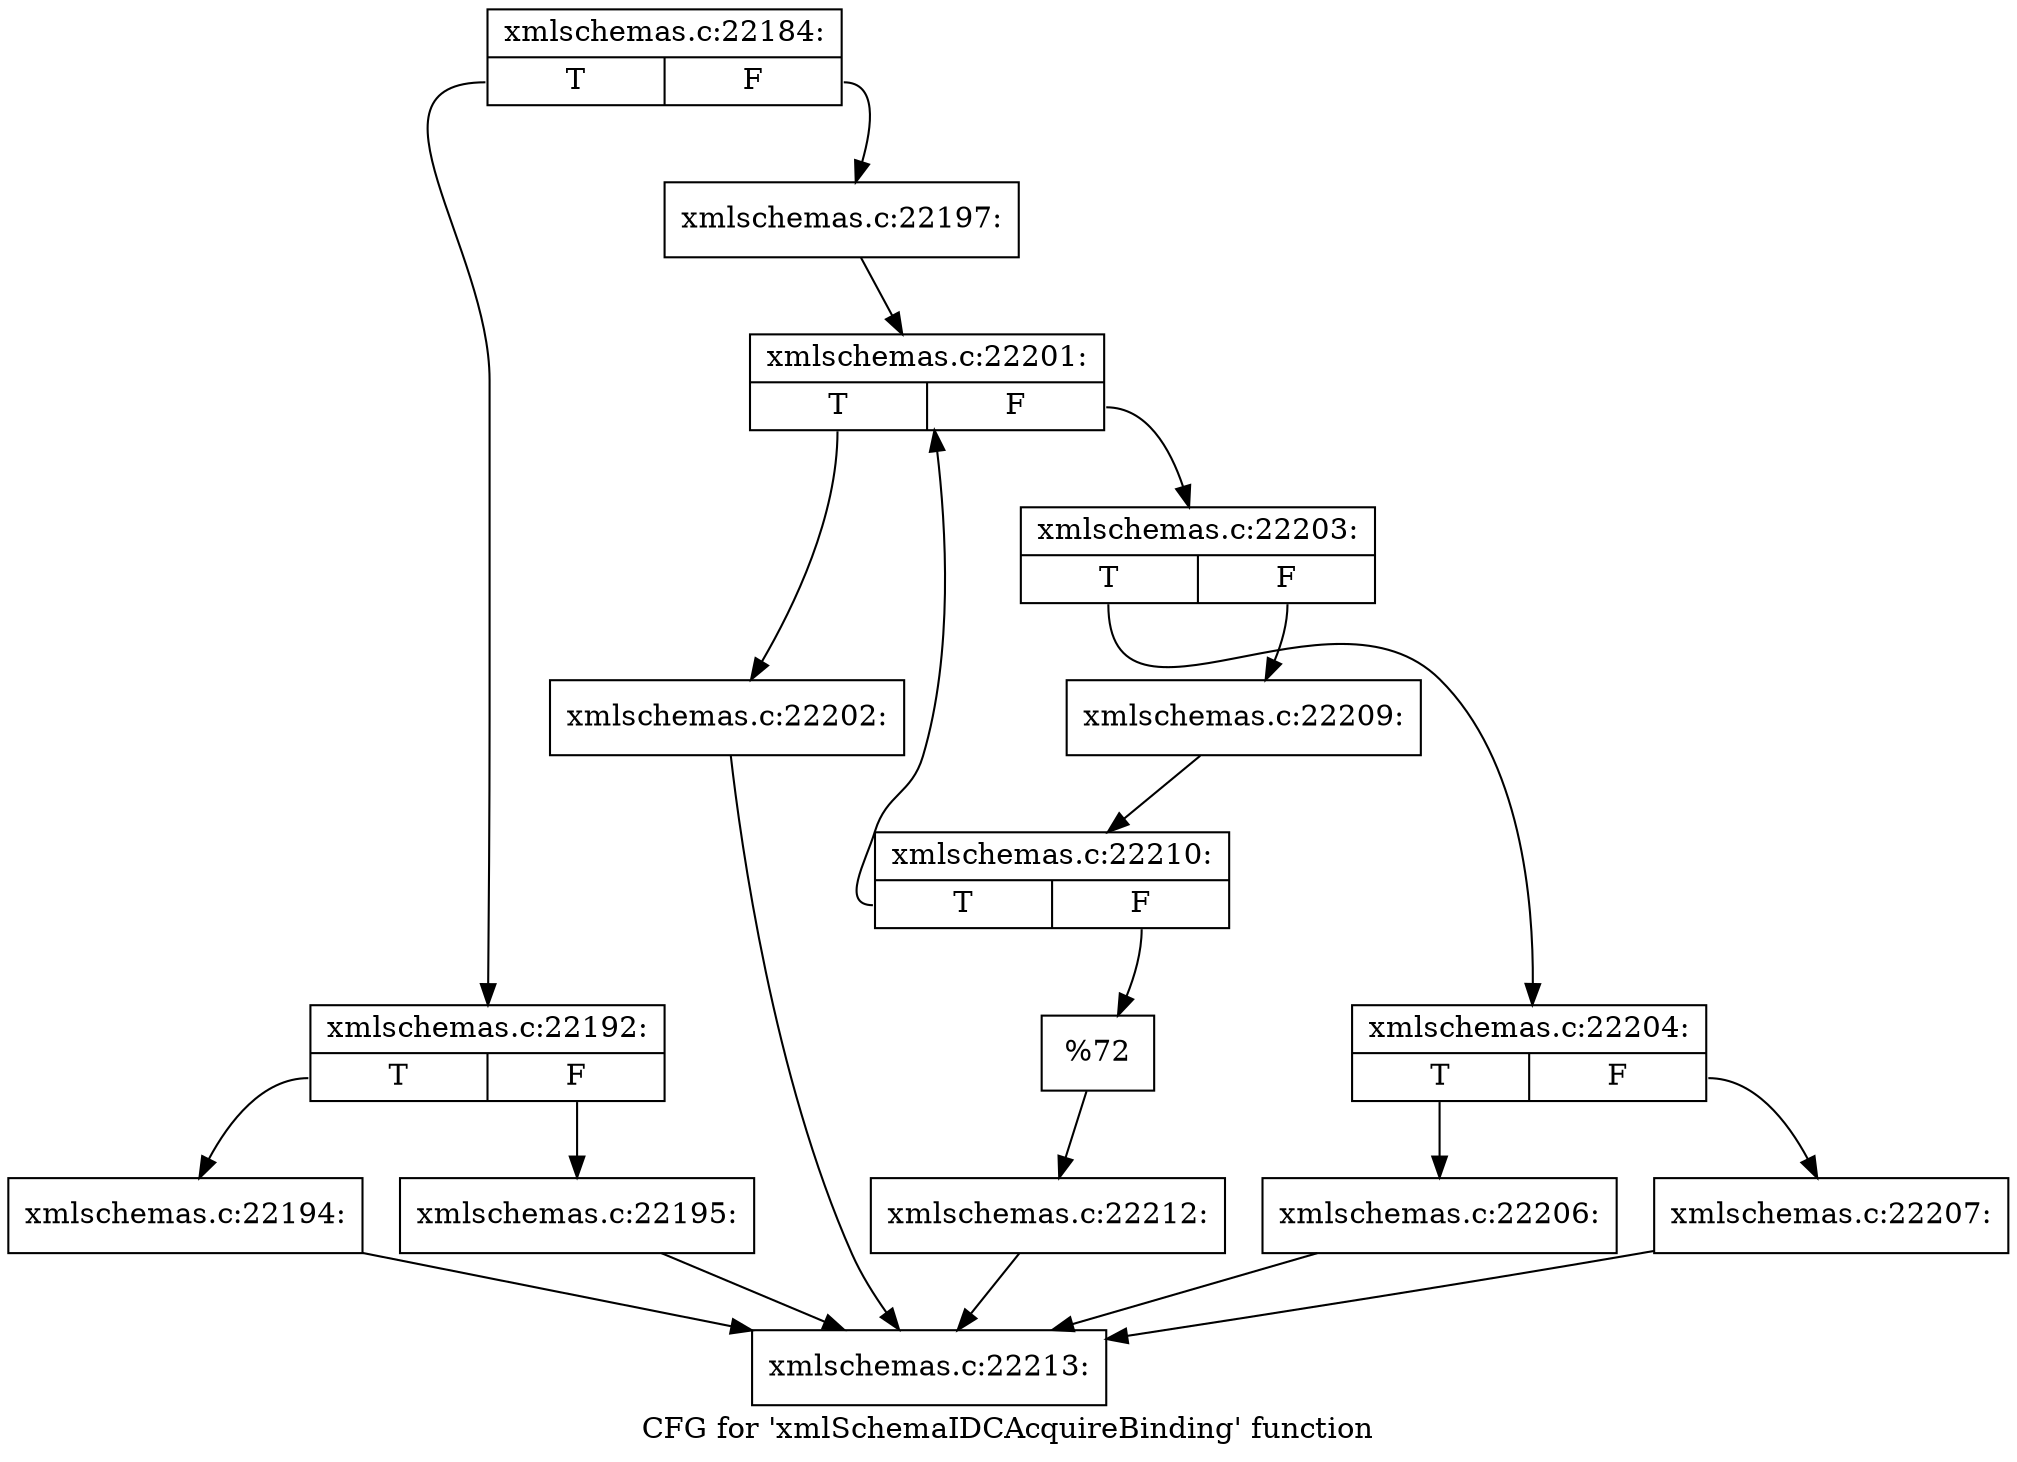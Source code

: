 digraph "CFG for 'xmlSchemaIDCAcquireBinding' function" {
	label="CFG for 'xmlSchemaIDCAcquireBinding' function";

	Node0x4d947d0 [shape=record,label="{xmlschemas.c:22184:|{<s0>T|<s1>F}}"];
	Node0x4d947d0:s0 -> Node0x5642550;
	Node0x4d947d0:s1 -> Node0x56425f0;
	Node0x5642550 [shape=record,label="{xmlschemas.c:22192:|{<s0>T|<s1>F}}"];
	Node0x5642550:s0 -> Node0x5643350;
	Node0x5642550:s1 -> Node0x5643980;
	Node0x5643350 [shape=record,label="{xmlschemas.c:22194:}"];
	Node0x5643350 -> Node0x5627d90;
	Node0x5643980 [shape=record,label="{xmlschemas.c:22195:}"];
	Node0x5643980 -> Node0x5627d90;
	Node0x56425f0 [shape=record,label="{xmlschemas.c:22197:}"];
	Node0x56425f0 -> Node0x56446b0;
	Node0x56446b0 [shape=record,label="{xmlschemas.c:22201:|{<s0>T|<s1>F}}"];
	Node0x56446b0:s0 -> Node0x5644920;
	Node0x56446b0:s1 -> Node0x5644970;
	Node0x5644920 [shape=record,label="{xmlschemas.c:22202:}"];
	Node0x5644920 -> Node0x5627d90;
	Node0x5644970 [shape=record,label="{xmlschemas.c:22203:|{<s0>T|<s1>F}}"];
	Node0x5644970:s0 -> Node0x5645110;
	Node0x5644970:s1 -> Node0x5645160;
	Node0x5645110 [shape=record,label="{xmlschemas.c:22204:|{<s0>T|<s1>F}}"];
	Node0x5645110:s0 -> Node0x5645b30;
	Node0x5645110:s1 -> Node0x5645b80;
	Node0x5645b30 [shape=record,label="{xmlschemas.c:22206:}"];
	Node0x5645b30 -> Node0x5627d90;
	Node0x5645b80 [shape=record,label="{xmlschemas.c:22207:}"];
	Node0x5645b80 -> Node0x5627d90;
	Node0x5645160 [shape=record,label="{xmlschemas.c:22209:}"];
	Node0x5645160 -> Node0x5644660;
	Node0x5644660 [shape=record,label="{xmlschemas.c:22210:|{<s0>T|<s1>F}}"];
	Node0x5644660:s0 -> Node0x56446b0;
	Node0x5644660:s1 -> Node0x5644610;
	Node0x5644610 [shape=record,label="{%72}"];
	Node0x5644610 -> Node0x56425a0;
	Node0x56425a0 [shape=record,label="{xmlschemas.c:22212:}"];
	Node0x56425a0 -> Node0x5627d90;
	Node0x5627d90 [shape=record,label="{xmlschemas.c:22213:}"];
}
